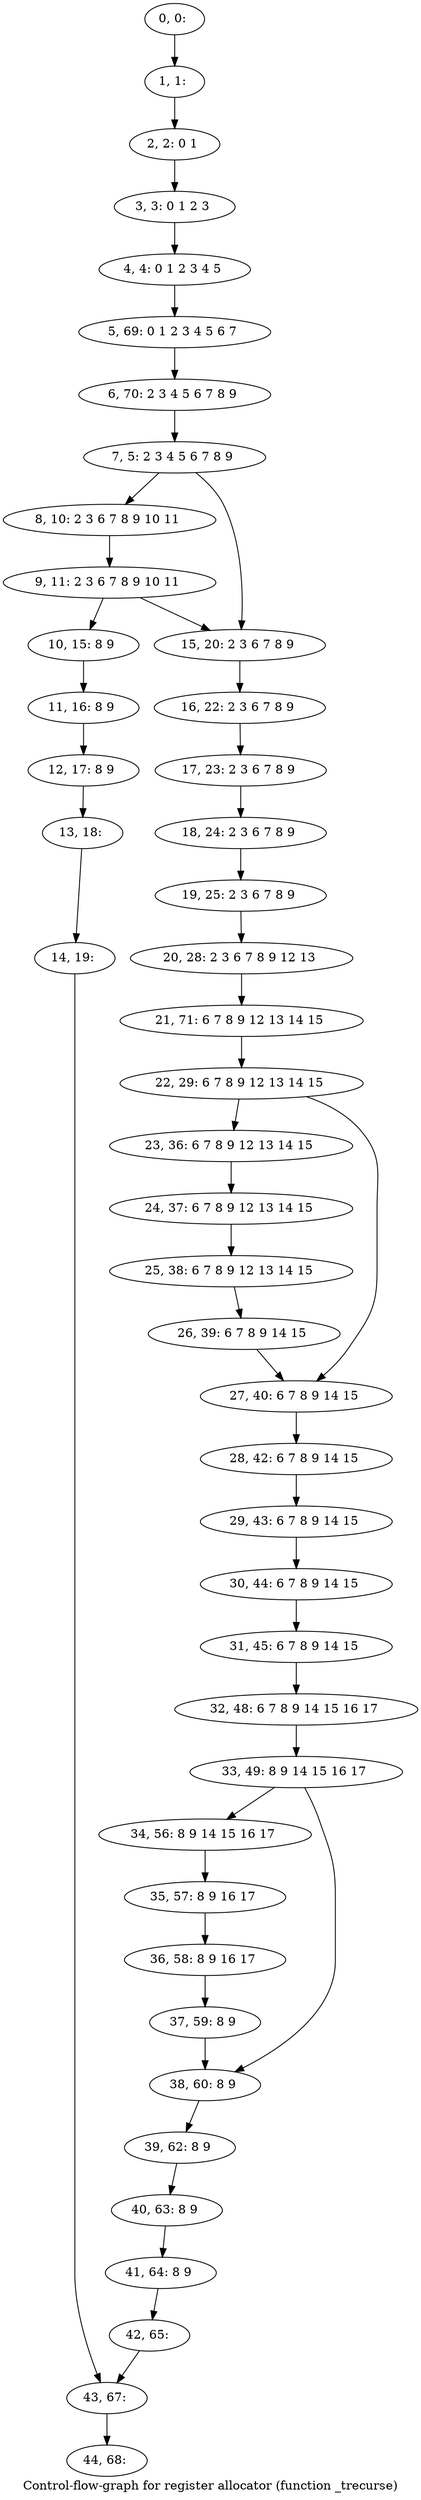 digraph G {
graph [label="Control-flow-graph for register allocator (function _trecurse)"]
0[label="0, 0: "];
1[label="1, 1: "];
2[label="2, 2: 0 1 "];
3[label="3, 3: 0 1 2 3 "];
4[label="4, 4: 0 1 2 3 4 5 "];
5[label="5, 69: 0 1 2 3 4 5 6 7 "];
6[label="6, 70: 2 3 4 5 6 7 8 9 "];
7[label="7, 5: 2 3 4 5 6 7 8 9 "];
8[label="8, 10: 2 3 6 7 8 9 10 11 "];
9[label="9, 11: 2 3 6 7 8 9 10 11 "];
10[label="10, 15: 8 9 "];
11[label="11, 16: 8 9 "];
12[label="12, 17: 8 9 "];
13[label="13, 18: "];
14[label="14, 19: "];
15[label="15, 20: 2 3 6 7 8 9 "];
16[label="16, 22: 2 3 6 7 8 9 "];
17[label="17, 23: 2 3 6 7 8 9 "];
18[label="18, 24: 2 3 6 7 8 9 "];
19[label="19, 25: 2 3 6 7 8 9 "];
20[label="20, 28: 2 3 6 7 8 9 12 13 "];
21[label="21, 71: 6 7 8 9 12 13 14 15 "];
22[label="22, 29: 6 7 8 9 12 13 14 15 "];
23[label="23, 36: 6 7 8 9 12 13 14 15 "];
24[label="24, 37: 6 7 8 9 12 13 14 15 "];
25[label="25, 38: 6 7 8 9 12 13 14 15 "];
26[label="26, 39: 6 7 8 9 14 15 "];
27[label="27, 40: 6 7 8 9 14 15 "];
28[label="28, 42: 6 7 8 9 14 15 "];
29[label="29, 43: 6 7 8 9 14 15 "];
30[label="30, 44: 6 7 8 9 14 15 "];
31[label="31, 45: 6 7 8 9 14 15 "];
32[label="32, 48: 6 7 8 9 14 15 16 17 "];
33[label="33, 49: 8 9 14 15 16 17 "];
34[label="34, 56: 8 9 14 15 16 17 "];
35[label="35, 57: 8 9 16 17 "];
36[label="36, 58: 8 9 16 17 "];
37[label="37, 59: 8 9 "];
38[label="38, 60: 8 9 "];
39[label="39, 62: 8 9 "];
40[label="40, 63: 8 9 "];
41[label="41, 64: 8 9 "];
42[label="42, 65: "];
43[label="43, 67: "];
44[label="44, 68: "];
0->1 ;
1->2 ;
2->3 ;
3->4 ;
4->5 ;
5->6 ;
6->7 ;
7->8 ;
7->15 ;
8->9 ;
9->10 ;
9->15 ;
10->11 ;
11->12 ;
12->13 ;
13->14 ;
14->43 ;
15->16 ;
16->17 ;
17->18 ;
18->19 ;
19->20 ;
20->21 ;
21->22 ;
22->23 ;
22->27 ;
23->24 ;
24->25 ;
25->26 ;
26->27 ;
27->28 ;
28->29 ;
29->30 ;
30->31 ;
31->32 ;
32->33 ;
33->34 ;
33->38 ;
34->35 ;
35->36 ;
36->37 ;
37->38 ;
38->39 ;
39->40 ;
40->41 ;
41->42 ;
42->43 ;
43->44 ;
}
